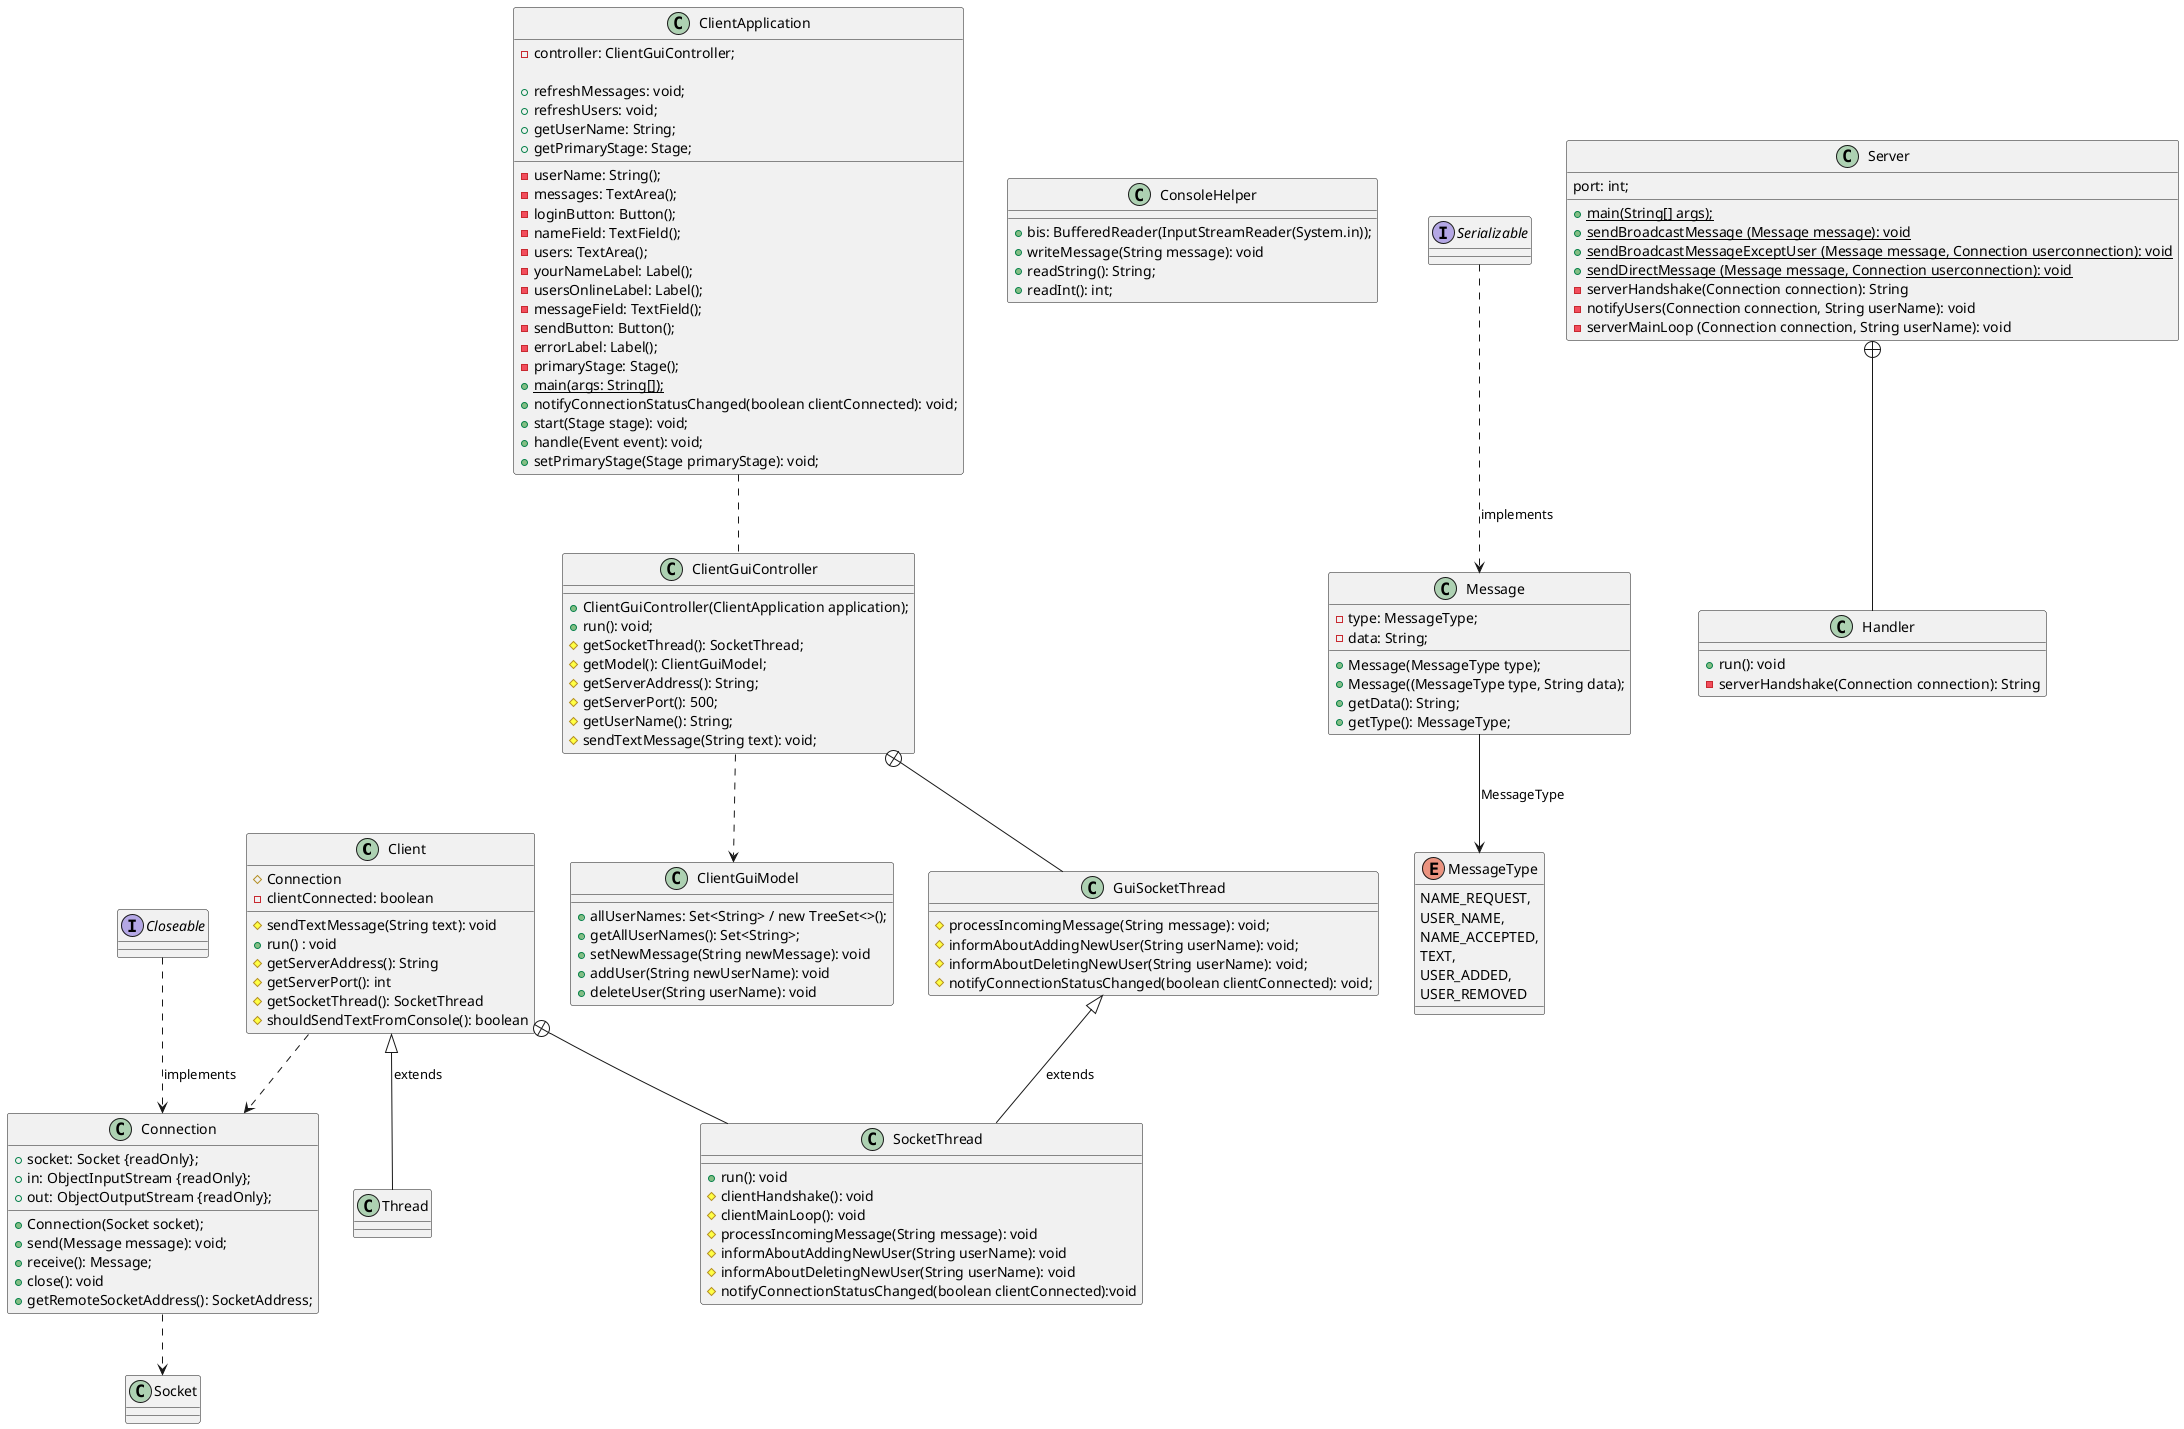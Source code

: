 @startuml
'https://plantuml.com/class-diagram

class Client
class ClientApplication
class ClientGuiController
class ClientGuiModel
class Connection
class ConsoleHelper
class MessageType
class Message
class Server
class Handler
class GuiSocketThread
class Thread
interface Serializable
interface Closeable

Server +-- Handler
ClientGuiController +-- GuiSocketThread
GuiSocketThread <|-- SocketThread: extends
Client <|-- Thread: extends
Client +-- SocketThread
Serializable ..> Message: implements
Closeable ..> Connection: implements
Message --> MessageType: MessageType
ClientApplication .. ClientGuiController
ClientGuiController ..> ClientGuiModel
Connection ..> Socket
Client ..> Connection





class ClientApplication {
- userName: String();
- messages: TextArea();
- loginButton: Button();
- nameField: TextField();
- users: TextArea();
- yourNameLabel: Label();
- usersOnlineLabel: Label();
- messageField: TextField();
- sendButton: Button();
- errorLabel: Label();
- primaryStage: Stage();

- controller: ClientGuiController;

+ {static} main(args: String[]);
+ refreshMessages: void;
+ refreshUsers: void;
+ notifyConnectionStatusChanged(boolean clientConnected): void;
+ start(Stage stage): void;
+ handle(Event event): void;
+ getUserName: String;
+ getPrimaryStage: Stage;
+ setPrimaryStage(Stage primaryStage): void;
}

class ClientGuiController {
+ ClientGuiController(ClientApplication application);
+ run(): void;
# getSocketThread(): SocketThread;
# getModel(): ClientGuiModel;
# getServerAddress(): String;
# getServerPort(): 500;
# getUserName(): String;
# sendTextMessage(String text): void;
}

class GuiSocketThread {
# processIncomingMessage(String message): void;
# informAboutAddingNewUser(String userName): void;
# informAboutDeletingNewUser(String userName): void;
# notifyConnectionStatusChanged(boolean clientConnected): void;
}


class ClientGuiModel {
+ allUserNames: Set<String> / new TreeSet<>();
+ getAllUserNames(): Set<String>;
+ setNewMessage(String newMessage): void
+ addUser(String newUserName): void
+ deleteUser(String userName): void
}

class Client {
# Connection
- clientConnected: boolean
# sendTextMessage(String text): void
+ run() : void
# getServerAddress(): String
# getServerPort(): int
# getSocketThread(): SocketThread
# shouldSendTextFromConsole(): boolean
}


class SocketThread {
+ run(): void
# clientHandshake(): void
# clientMainLoop(): void
# processIncomingMessage(String message): void
# informAboutAddingNewUser(String userName): void
# informAboutDeletingNewUser(String userName): void
# notifyConnectionStatusChanged(boolean clientConnected):void
}

class Connection {
+ socket: Socket {readOnly};
+ in: ObjectInputStream {readOnly};
+ out: ObjectOutputStream {readOnly};

+ Connection(Socket socket);
+ send(Message message): void;
+ receive(): Message;
+ close(): void
+ getRemoteSocketAddress(): SocketAddress;
}

class ConsoleHelper {
+ bis: BufferedReader(InputStreamReader(System.in));
+ writeMessage(String message): void
+ readString(): String;
+ readInt(): int;
}

class Message {
- type: MessageType;
- data: String;

+ Message(MessageType type);
+ Message((MessageType type, String data);
+ getData(): String;
+ getType(): MessageType;
}


enum MessageType {
    NAME_REQUEST,
    USER_NAME,
    NAME_ACCEPTED,
    TEXT,
    USER_ADDED,
    USER_REMOVED
}

class Server {
port: int;
+ {static} main(String[] args);
+ {static} sendBroadcastMessage (Message message): void
+ {static} sendBroadcastMessageExceptUser (Message message, Connection userconnection): void
+ {static} sendDirectMessage (Message message, Connection userconnection): void
- serverHandshake(Connection connection): String
- notifyUsers(Connection connection, String userName): void
- serverMainLoop (Connection connection, String userName): void
}

class Handler{
+ run(): void
- serverHandshake(Connection connection): String
}

@enduml
